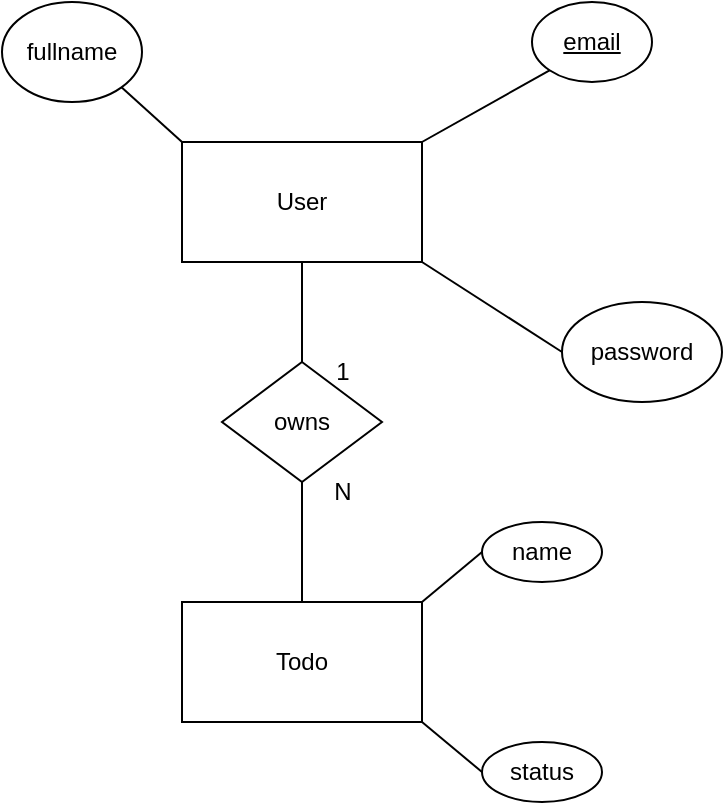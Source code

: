 <mxfile>
    <diagram id="yhyvdSkqBtq8ZfbMaMGa" name="Page-1">
        <mxGraphModel dx="833" dy="684" grid="1" gridSize="10" guides="1" tooltips="1" connect="1" arrows="1" fold="1" page="1" pageScale="1" pageWidth="850" pageHeight="1100" math="0" shadow="0">
            <root>
                <mxCell id="0"/>
                <mxCell id="1" parent="0"/>
                <mxCell id="2" value="User" style="rounded=0;whiteSpace=wrap;html=1;" vertex="1" parent="1">
                    <mxGeometry x="190" y="200" width="120" height="60" as="geometry"/>
                </mxCell>
                <mxCell id="3" value="&lt;u&gt;email&lt;/u&gt;" style="ellipse;whiteSpace=wrap;html=1;" vertex="1" parent="1">
                    <mxGeometry x="365" y="130" width="60" height="40" as="geometry"/>
                </mxCell>
                <mxCell id="6" value="" style="endArrow=none;html=1;exitX=1;exitY=0;exitDx=0;exitDy=0;entryX=0;entryY=1;entryDx=0;entryDy=0;" edge="1" parent="1" source="2" target="3">
                    <mxGeometry width="50" height="50" relative="1" as="geometry">
                        <mxPoint x="310" y="230" as="sourcePoint"/>
                        <mxPoint x="360" y="180" as="targetPoint"/>
                    </mxGeometry>
                </mxCell>
                <mxCell id="7" value="password" style="ellipse;whiteSpace=wrap;html=1;" vertex="1" parent="1">
                    <mxGeometry x="380" y="280" width="80" height="50" as="geometry"/>
                </mxCell>
                <mxCell id="9" value="" style="endArrow=none;html=1;exitX=1;exitY=1;exitDx=0;exitDy=0;entryX=0;entryY=0.5;entryDx=0;entryDy=0;" edge="1" parent="1" source="2" target="7">
                    <mxGeometry width="50" height="50" relative="1" as="geometry">
                        <mxPoint x="270" y="310" as="sourcePoint"/>
                        <mxPoint x="334" y="284" as="targetPoint"/>
                    </mxGeometry>
                </mxCell>
                <mxCell id="11" value="fullname" style="ellipse;whiteSpace=wrap;html=1;" vertex="1" parent="1">
                    <mxGeometry x="100" y="130" width="70" height="50" as="geometry"/>
                </mxCell>
                <mxCell id="13" value="" style="endArrow=none;html=1;exitX=1;exitY=1;exitDx=0;exitDy=0;entryX=0;entryY=0;entryDx=0;entryDy=0;" edge="1" parent="1" source="11" target="2">
                    <mxGeometry width="50" height="50" relative="1" as="geometry">
                        <mxPoint x="110" y="226" as="sourcePoint"/>
                        <mxPoint x="174" y="200" as="targetPoint"/>
                    </mxGeometry>
                </mxCell>
                <mxCell id="16" value="Todo" style="whiteSpace=wrap;html=1;" vertex="1" parent="1">
                    <mxGeometry x="190" y="430" width="120" height="60" as="geometry"/>
                </mxCell>
                <mxCell id="18" value="name" style="ellipse;whiteSpace=wrap;html=1;" vertex="1" parent="1">
                    <mxGeometry x="340" y="390" width="60" height="30" as="geometry"/>
                </mxCell>
                <mxCell id="20" value="" style="endArrow=none;html=1;exitX=1;exitY=0;exitDx=0;exitDy=0;entryX=0;entryY=0.5;entryDx=0;entryDy=0;" edge="1" parent="1" source="16" target="18">
                    <mxGeometry width="50" height="50" relative="1" as="geometry">
                        <mxPoint x="320" y="410" as="sourcePoint"/>
                        <mxPoint x="385.702" y="377.036" as="targetPoint"/>
                    </mxGeometry>
                </mxCell>
                <mxCell id="22" value="status" style="ellipse;whiteSpace=wrap;html=1;" vertex="1" parent="1">
                    <mxGeometry x="340" y="500" width="60" height="30" as="geometry"/>
                </mxCell>
                <mxCell id="23" value="" style="endArrow=none;html=1;exitX=1;exitY=1;exitDx=0;exitDy=0;entryX=0;entryY=0.5;entryDx=0;entryDy=0;" edge="1" parent="1" source="16" target="22">
                    <mxGeometry width="50" height="50" relative="1" as="geometry">
                        <mxPoint x="250" y="575" as="sourcePoint"/>
                        <mxPoint x="310" y="540" as="targetPoint"/>
                    </mxGeometry>
                </mxCell>
                <mxCell id="25" value="owns" style="rhombus;whiteSpace=wrap;html=1;" vertex="1" parent="1">
                    <mxGeometry x="210" y="310" width="80" height="60" as="geometry"/>
                </mxCell>
                <mxCell id="27" value="" style="endArrow=none;html=1;exitX=0.5;exitY=1;exitDx=0;exitDy=0;entryX=0.5;entryY=0;entryDx=0;entryDy=0;" edge="1" parent="1" source="25" target="16">
                    <mxGeometry width="50" height="50" relative="1" as="geometry">
                        <mxPoint x="310" y="440" as="sourcePoint"/>
                        <mxPoint x="350" y="415" as="targetPoint"/>
                        <Array as="points"/>
                    </mxGeometry>
                </mxCell>
                <mxCell id="28" value="" style="endArrow=none;html=1;entryX=0.5;entryY=0;entryDx=0;entryDy=0;exitX=0.5;exitY=1;exitDx=0;exitDy=0;" edge="1" parent="1" source="2" target="25">
                    <mxGeometry width="50" height="50" relative="1" as="geometry">
                        <mxPoint x="250" y="270" as="sourcePoint"/>
                        <mxPoint x="320" y="325" as="targetPoint"/>
                    </mxGeometry>
                </mxCell>
                <mxCell id="29" value="1" style="text;html=1;align=center;verticalAlign=middle;resizable=0;points=[];autosize=1;strokeColor=none;fillColor=none;" vertex="1" parent="1">
                    <mxGeometry x="255" y="300" width="30" height="30" as="geometry"/>
                </mxCell>
                <mxCell id="30" value="N" style="text;html=1;align=center;verticalAlign=middle;resizable=0;points=[];autosize=1;strokeColor=none;fillColor=none;" vertex="1" parent="1">
                    <mxGeometry x="255" y="360" width="30" height="30" as="geometry"/>
                </mxCell>
            </root>
        </mxGraphModel>
    </diagram>
</mxfile>